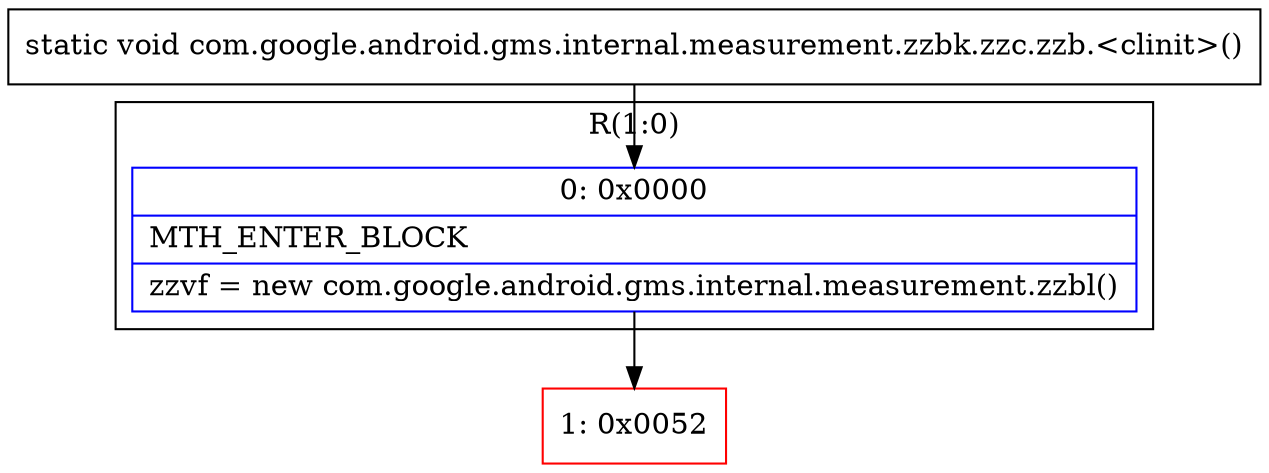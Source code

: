 digraph "CFG forcom.google.android.gms.internal.measurement.zzbk.zzc.zzb.\<clinit\>()V" {
subgraph cluster_Region_523561194 {
label = "R(1:0)";
node [shape=record,color=blue];
Node_0 [shape=record,label="{0\:\ 0x0000|MTH_ENTER_BLOCK\l|zzvf = new com.google.android.gms.internal.measurement.zzbl()\l}"];
}
Node_1 [shape=record,color=red,label="{1\:\ 0x0052}"];
MethodNode[shape=record,label="{static void com.google.android.gms.internal.measurement.zzbk.zzc.zzb.\<clinit\>() }"];
MethodNode -> Node_0;
Node_0 -> Node_1;
}

